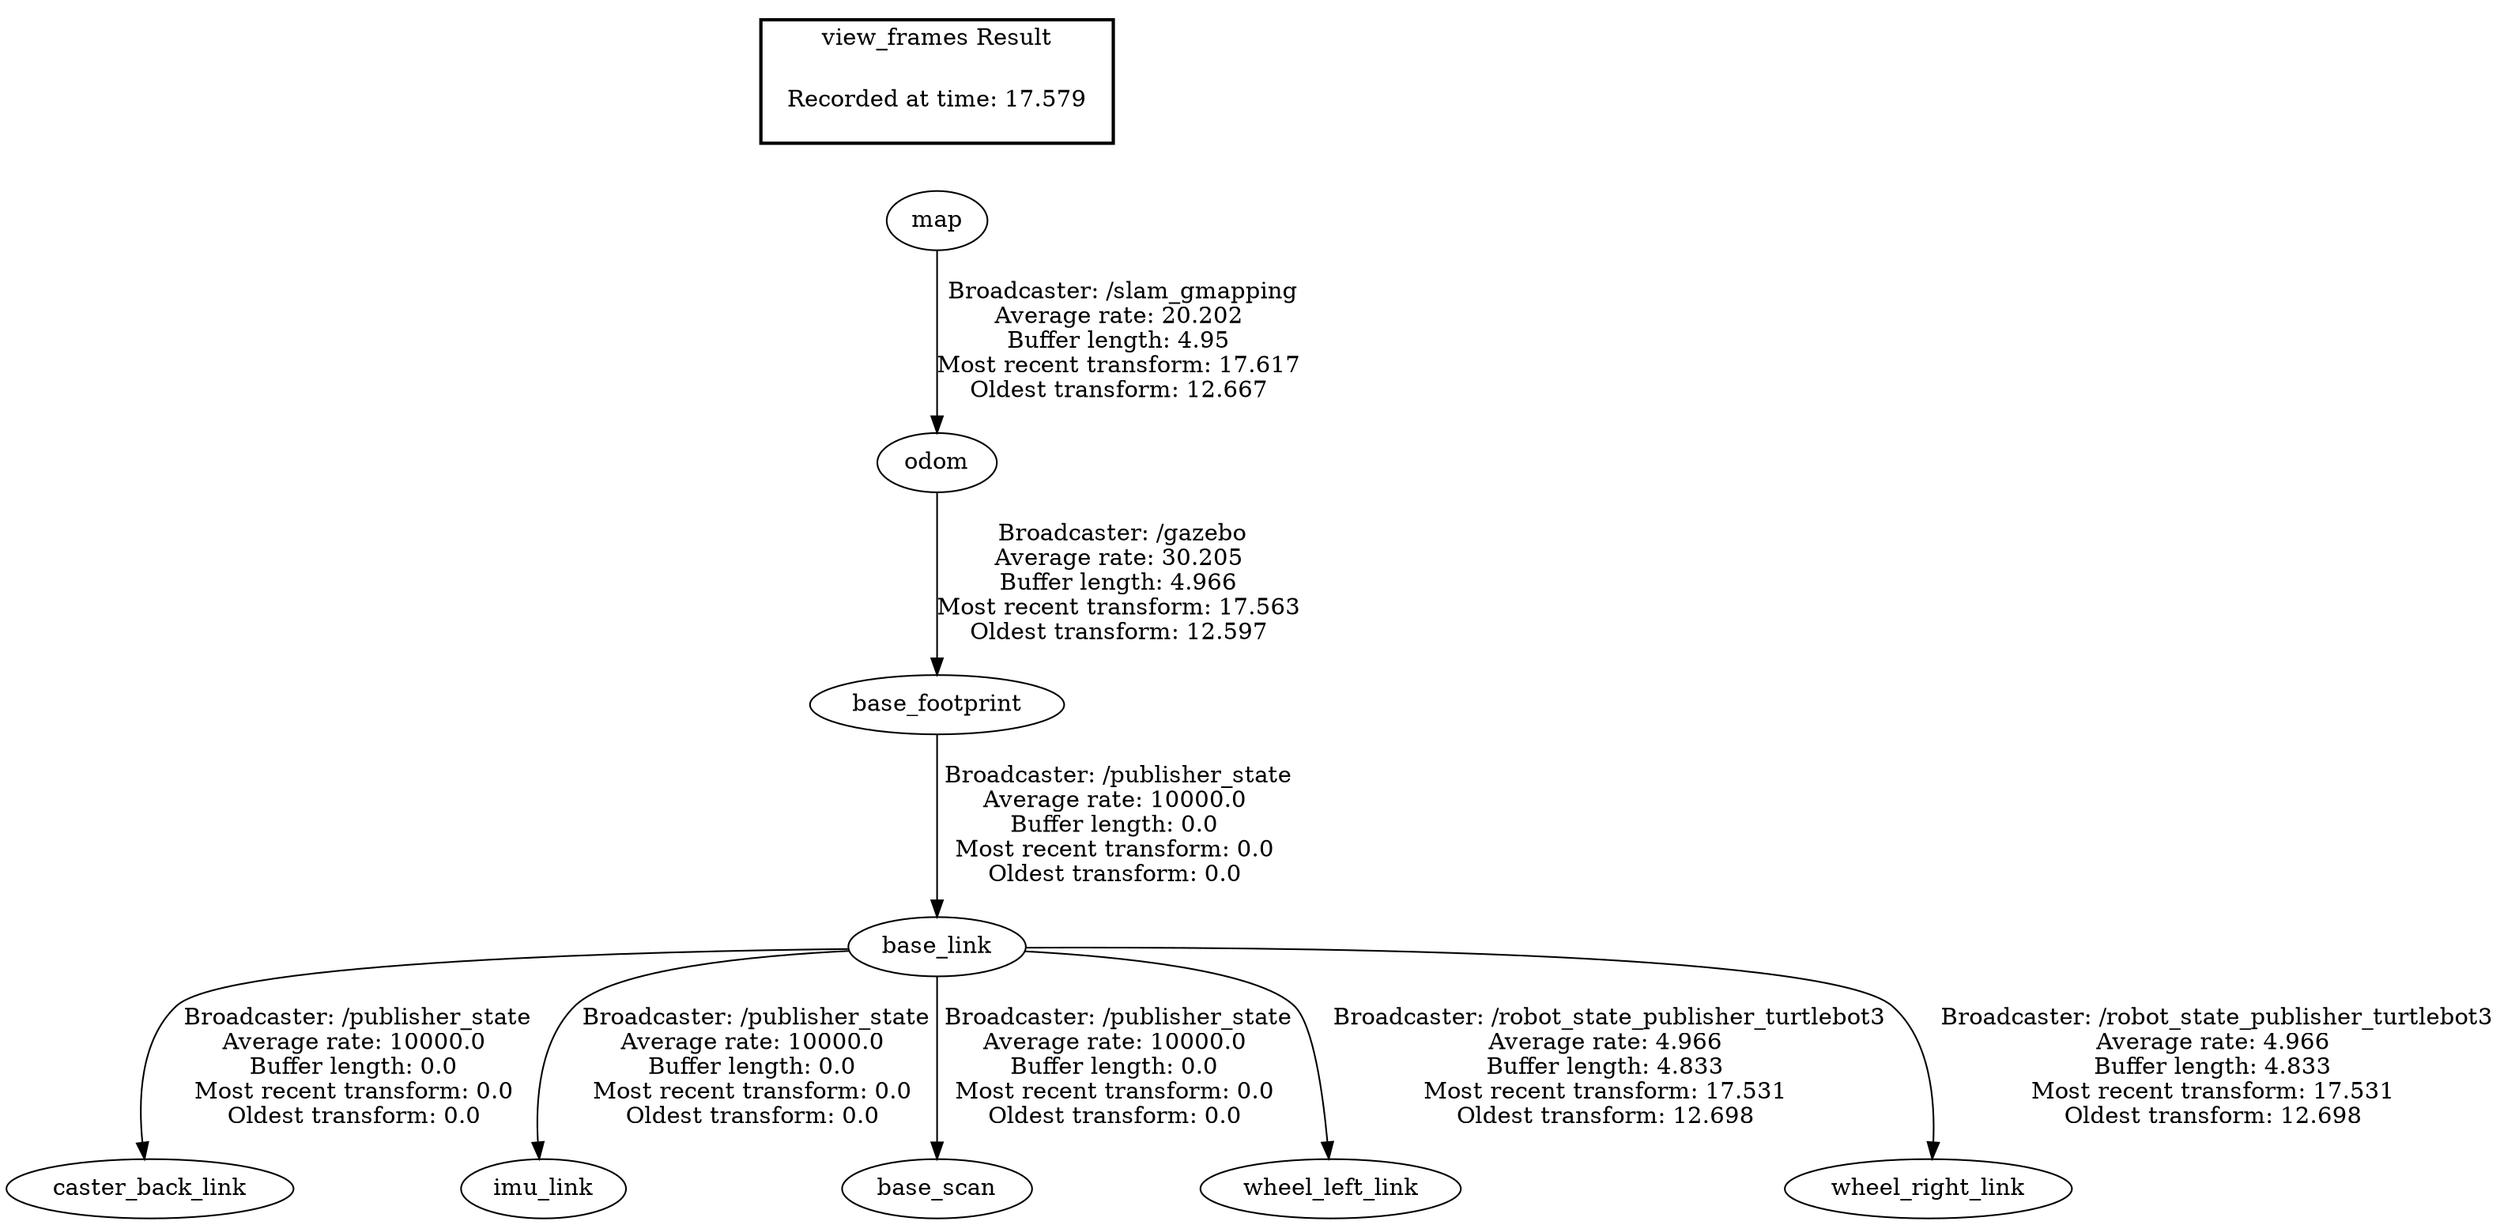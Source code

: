 digraph G {
"base_footprint" -> "base_link"[label=" Broadcaster: /publisher_state\nAverage rate: 10000.0\nBuffer length: 0.0\nMost recent transform: 0.0\nOldest transform: 0.0\n"];
"odom" -> "base_footprint"[label=" Broadcaster: /gazebo\nAverage rate: 30.205\nBuffer length: 4.966\nMost recent transform: 17.563\nOldest transform: 12.597\n"];
"base_link" -> "caster_back_link"[label=" Broadcaster: /publisher_state\nAverage rate: 10000.0\nBuffer length: 0.0\nMost recent transform: 0.0\nOldest transform: 0.0\n"];
"base_link" -> "imu_link"[label=" Broadcaster: /publisher_state\nAverage rate: 10000.0\nBuffer length: 0.0\nMost recent transform: 0.0\nOldest transform: 0.0\n"];
"base_link" -> "base_scan"[label=" Broadcaster: /publisher_state\nAverage rate: 10000.0\nBuffer length: 0.0\nMost recent transform: 0.0\nOldest transform: 0.0\n"];
"map" -> "odom"[label=" Broadcaster: /slam_gmapping\nAverage rate: 20.202\nBuffer length: 4.95\nMost recent transform: 17.617\nOldest transform: 12.667\n"];
"base_link" -> "wheel_left_link"[label=" Broadcaster: /robot_state_publisher_turtlebot3\nAverage rate: 4.966\nBuffer length: 4.833\nMost recent transform: 17.531\nOldest transform: 12.698\n"];
"base_link" -> "wheel_right_link"[label=" Broadcaster: /robot_state_publisher_turtlebot3\nAverage rate: 4.966\nBuffer length: 4.833\nMost recent transform: 17.531\nOldest transform: 12.698\n"];
edge [style=invis];
 subgraph cluster_legend { style=bold; color=black; label ="view_frames Result";
"Recorded at time: 17.579"[ shape=plaintext ] ;
}->"map";
}